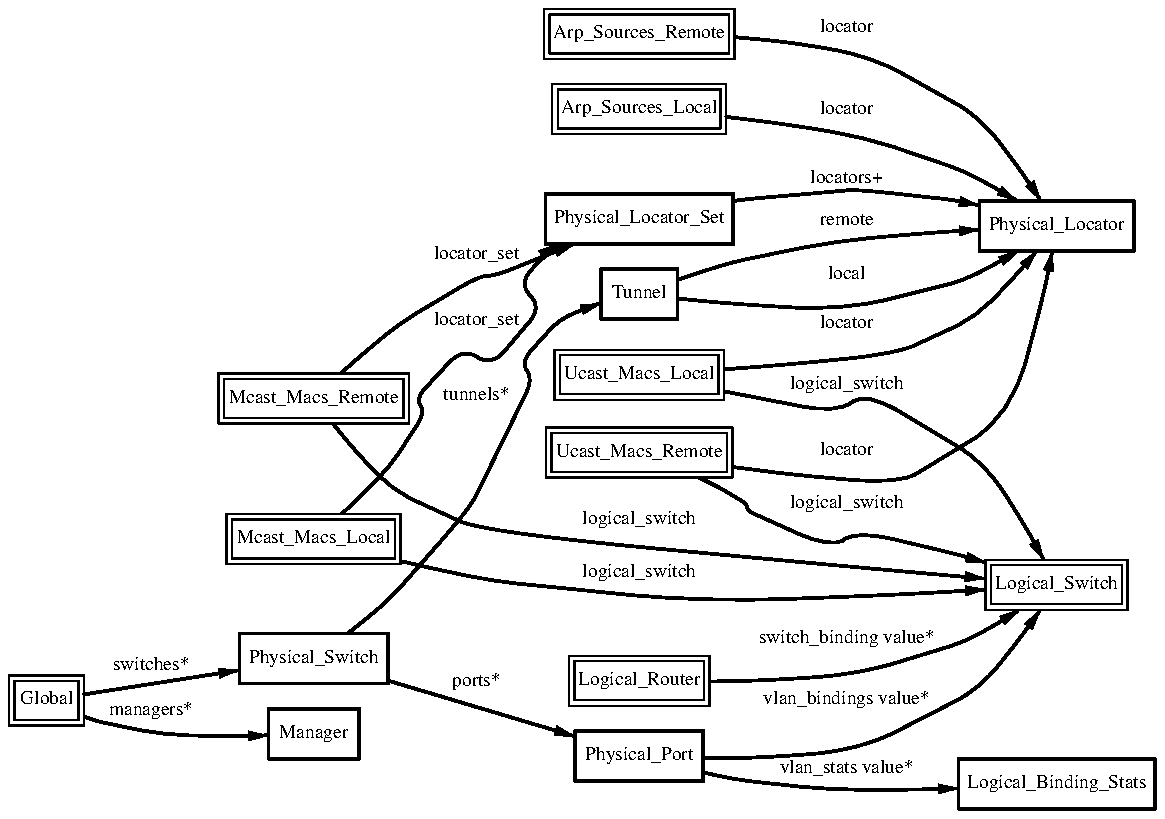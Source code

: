 .ps -3
.PS
linethick = 1;
linethick = 0.5;
box at 1.523496279,2.052164564 wid 0.953055436 height 0.250435 "Mcast_Macs_Remote"
box at 1.523496279,2.052164564 wid 0.897499880444445 height 0.194879444444444
linethick = 1;
box at 3.151323779,2.949573343 wid 0.93913125 height 0.250435 "Physical_Locator_Set"
linethick = 0.5;
box at 5.23809846,1.119995407 wid 0.709582529 height 0.250435 "Logical_Switch"
box at 5.23809846,1.119995407 wid 0.654026973444444 height 0.194879444444444
linethick = 0.5;
box at 3.151323779,2.170419971 wid 0.848674128 height 0.250435 "Ucast_Macs_Local"
box at 3.151323779,2.170419971 wid 0.793118572444444 height 0.194879444444444
linethick = 1;
box at 5.23809846,2.914762878 wid 0.772191279 height 0.250435 "Physical_Locator"
linethick = 1;
box at 3.151323779,2.573920843 wid 0.3826095843 height 0.250435 "Tunnel"
linethick = 0.5;
box at 0.18782625,0.542592471 wid 0.3756525 height 0.250435 "Global"
box at 0.18782625,0.542592471 wid 0.320096944444444 height 0.194879444444444
linethick = 1;
box at 1.523496279,0.751305 wid 0.744342907 height 0.250435 "Physical_Switch"
linethick = 1;
box at 1.523496279,0.3756525 wid 0.4521754186 height 0.250435 "Manager"
linethick = 1;
box at 3.151323779,0.2643491686 wid 0.640011686 height 0.250435 "Physical_Port"
linethick = 0.5;
box at 3.151323779,0.640011686 wid 0.702620436 height 0.250435 "Logical_Router"
box at 3.151323779,0.640011686 wid 0.647064880444445 height 0.194879444444444
linethick = 0.5;
box at 1.523496279,1.349544128 wid 0.869560407 height 0.250435 "Mcast_Macs_Local"
box at 1.523496279,1.349544128 wid 0.814004851444444 height 0.194879444444444
linethick = 0.5;
box at 3.151323779,1.780893372 wid 0.932169157 height 0.250435 "Ucast_Macs_Remote"
box at 3.151323779,1.780893372 wid 0.876613601444444 height 0.194879444444444
linethick = 0.5;
box at 3.151323779,3.874780407 wid 0.953055436 height 0.250435 "Arp_Sources_Remote"
box at 3.151323779,3.874780407 wid 0.897499880444445 height 0.194879444444444
linethick = 0.5;
box at 3.151323779,3.499127907 wid 0.869560407 height 0.250435 "Arp_Sources_Local"
box at 3.151323779,3.499127907 wid 0.814004851444444 height 0.194879444444444
linethick = 1;
box at 5.23809846,0.1252175 wid 0.980853721 height 0.250435 "Logical_Binding_Stats"
linethick = 1;
spline -> from 1.659833093,2.178133369 to 1.659833093,2.178133369 to 1.777637717,2.282414503 to 1.955697002,2.429570109 to 2.1286975,2.532198372 to 2.353888652,2.665780401 to 2.428768717,2.663025616 to 2.671289971,2.761747093 to 2.721026362,2.781982241 to 2.77381806,2.803068868 to 2.825507844,2.823454277
"locator_set" at 2.337410029,2.772165189
linethick = 1;
spline -> from 1.619412884,1.926195759 to 1.619412884,1.926195759 to 1.72750063,1.794466949 to 1.916078185,1.593618079 to 2.1286975,1.495647907 to 2.374374235,1.3824012 to 4.117101313,1.218216014 to 4.88097815,1.150748825
"logical_switch" at 3.151323779,1.443457253
linethick = 1;
spline -> from 3.622742623,3.038878464 to 3.622742623,3.038878464 to 3.667820923,3.044989078 to 3.71294931,3.050198126 to 3.756525,3.053904564 to 4.138488462,3.086611375 to 4.238111505,3.096177992 to 4.619123314,3.053904564 to 4.694704597,3.045540035 to 4.774493188,3.031565762 to 4.850775689,3.015638096
"locators+" at 4.187824157,3.147817689
linethick = 1;
spline -> from 3.577814584,2.086975029 to 3.577814584,2.086975029 to 3.63781881,2.075304758 to 3.698724602,2.063434139 to 3.756525,2.052164564 to 4.139840811,1.977635108 to 4.284391893,2.086273811 to 4.619123314,1.885224593 to 4.879876236,1.728602544 to 5.07731919,1.419816189 to 5.17348623,1.246214647
"logical_switch" at 4.187824157,2.118279404
linethick = 1;
spline -> from 3.577263627,2.196765733 to 3.577263627,2.196765733 to 3.943048988,2.224463844 to 4.439010462,2.275702845 to 4.619123314,2.358246221 to 4.834597588,2.457017785 to 5.02823393,2.65761622 to 5.13942707,2.789094595
"locator" at 4.187824157,2.424361061
linethick = 1;
spline -> from 3.345010208,2.644793948 to 3.345010208,2.644793948 to 3.46251431,2.685063896 to 3.616431661,2.733047242 to 3.756525,2.761747093 to 4.123913145,2.83692768 to 4.550454037,2.876045627 to 4.851326646,2.895829992
"remote" at 4.187824157,2.939155247
linethick = 1;
spline -> from 3.344859947,2.550580301 to 3.344859947,2.550580301 to 3.629103672,2.522281146 to 4.173899971,2.491127032 to 4.619123314,2.601719128 to 4.771087272,2.639484726 to 4.928360452,2.719623926 to 5.04626525,2.789395117
"local" at 4.187824157,2.667833968
linethick = 1;
spline -> from 0.3763587267,0.572043627 to 0.3763587267,0.572043627 to 0.576250935,0.603297915 to 0.897258518,0.653485089 to 1.148945693,0.692803384
"switches*" at 0.709582529,0.713038532
linethick = 1;
spline -> from 0.3770349012,0.4603095474 to 0.3770349012,0.4603095474 to 0.4172297187,0.4459095349 to 0.4599088514,0.4328368279 to 0.50087,0.4243470814 to 0.769737016,0.3686102678 to 1.086537291,0.3624145059 to 1.295500255,0.3662611875
"managers*" at 0.709582529,0.4904368779
linethick = 1;
spline -> from 1.694092601,0.877373979 to 1.694092601,0.877373979 to 1.790960859,0.953606393 to 1.910969311,1.056234656 to 2.00348,1.161717878 to 2.295236775,1.494445819 to 2.351684824,1.598977388 to 2.546072471,1.996517907 to 2.620802275,2.149383431 to 2.556490567,2.232728199 to 2.671289971,2.358246221 to 2.747171776,2.441190293 to 2.860919353,2.494182339 to 2.958689177,2.52688915
"tunnels*" at 2.337410029,2.062632747
linethick = 1;
spline -> from 1.896944951,0.63961099 to 1.896944951,0.63961099 to 2.178534065,0.555364656 to 2.560798049,0.4410010089 to 2.829064021,0.3607466088
"ports*" at 2.337410029,0.636505596
linethick = 1;
spline -> from 3.472732058,0.2533099938 to 3.472732058,0.2533099938 to 3.782770588,0.2556590741 to 4.257044391,0.2942761511 to 4.619123314,0.4799987471 to 4.852979517,0.599942086 to 5.04927047,0.842813949 to 5.15495404,0.992473905
"vlan_bindings value*" at 4.187824157,0.546098561
linethick = 1;
spline -> from 3.472732058,0.1810044006 to 3.472732058,0.1810044006 to 3.563840311,0.1609846267 to 3.663513441,0.1424324019 to 3.756525,0.1321745843 to 4.08509572,0.0959316311 to 4.457141956,0.0943238384 to 4.74624412,0.1017066622
"vlan_stats value*" at 4.187824157,0.1982593721
linethick = 1;
spline -> from 3.502934519,0.636455509 to 3.502934519,0.636455509 to 3.80510939,0.642465949 to 4.24938108,0.672968932 to 4.619123314,0.786065378 to 4.7732911,0.833247332 to 4.93306863,0.920548973 to 5.05177482,0.994076689
"switch_binding value*" at 4.187824157,0.852180218
linethick = 1;
spline -> from 1.665693272,1.476364412 to 1.665693272,1.476364412 to 1.769473536,1.574484845 to 1.908064265,1.7179841 to 2.00348,1.864338314 to 2.08061398,1.982693895 to 2.032480373,2.053116217 to 2.1286975,2.156545872 to 2.27094458,2.309411396 to 2.41118818,2.212793573 to 2.546072471,2.372170407 to 2.663576573,2.510961484 to 2.546773689,2.629216891 to 2.671289971,2.761747093 to 2.693378338,2.785237896 to 2.71872236,2.805823653 to 2.746019775,2.823854973
"locator_set" at 2.337410029,2.438285247
linethick = 1;
spline -> from 1.959002744,1.238100553 to 1.959002744,1.238100553 to 2.172173016,1.189115467 to 2.433476895,1.137275422 to 2.671289971,1.113033314 to 3.457155001,1.032944201 to 4.385367285,1.067103535 to 4.882080064,1.095703212
"logical_switch" at 3.151323779,1.179148154
linethick = 1;
spline -> from 3.451244735,1.654573958 to 3.451244735,1.654573958 to 3.512150527,1.625373237 to 3.574859451,1.592716513 to 3.6313075,1.558256657 to 3.691512074,1.521542886 to 3.692213292,1.489737641 to 3.756525,1.460887529 to 4.112192787,1.301109999 to 4.239814463,1.391216512 to 4.619123314,1.300859564 to 4.70517278,1.280373981 to 4.797082425,1.255280394 to 4.883031717,1.230437242
"logical_switch" at 4.187824157,1.526952282
linethick = 1;
spline -> from 3.617433401,1.708617831 to 3.617433401,1.708617831 to 3.982968327,1.661936747 to 4.456190303,1.62632489 to 4.619123314,1.725196628 to 5.00920087,1.961957877 to 5.16497144,2.533500634 to 5.21656105,2.788393377
"locator" at 4.187824157,1.791311468
linethick = 1;
spline -> from 3.630205586,3.857600566 to 3.630205586,3.857600566 to 3.930527238,3.829101063 to 4.316698008,3.758778915 to 4.619123314,3.589585029 to 4.857787869,3.456053087 to 5.05528091,3.197303645 to 5.158961,3.041933771
"locator" at 4.187824157,3.906084782
linethick = 1;
spline -> from 3.587331114,3.458757785 to 3.587331114,3.458757785 to 3.884096589,3.422645058 to 4.282538674,3.356930914 to 4.619123314,3.241730814 to 4.766329007,3.191343292 to 4.921147924,3.109601308 to 5.03925307,3.040481248
"locator" at 4.187824157,3.495671904
.ps +3
.PE
